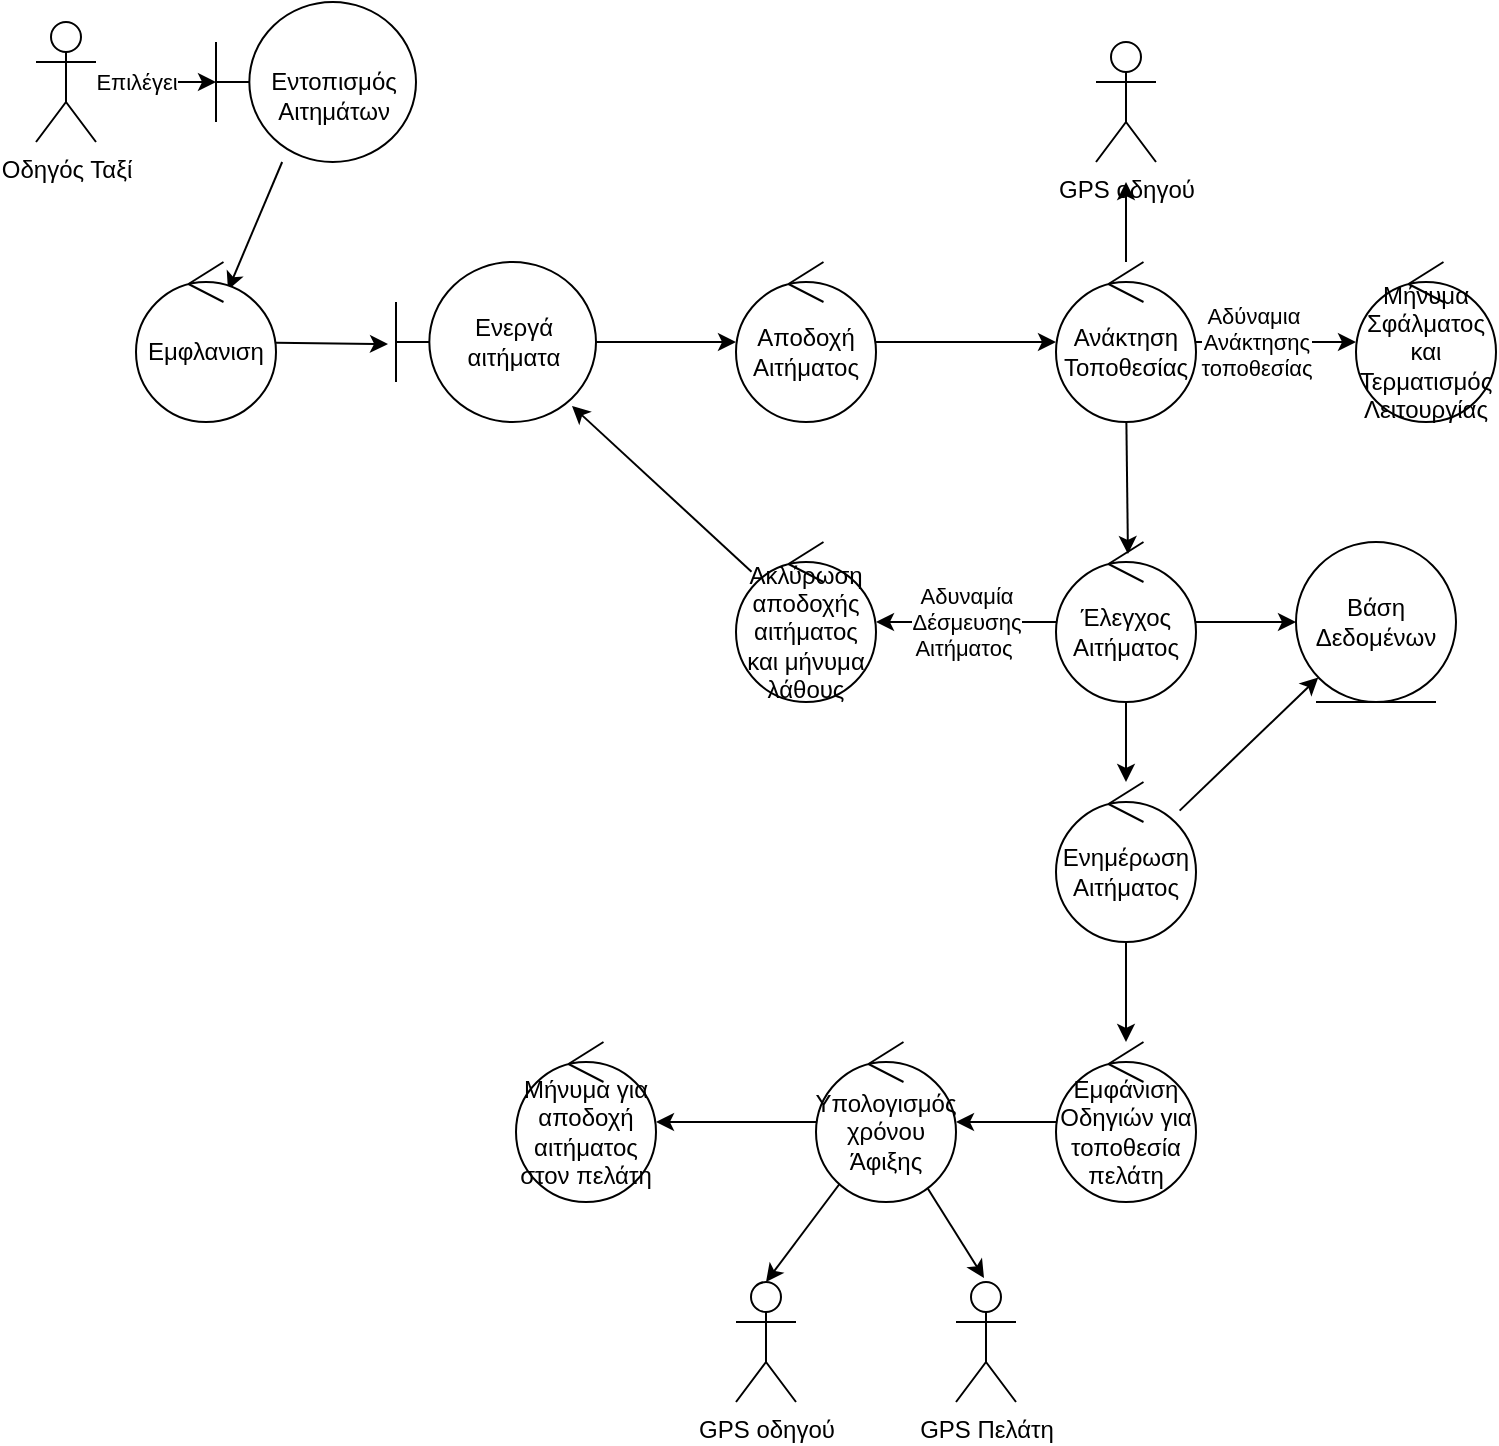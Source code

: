 <mxfile>
    <diagram id="HZ-KQJHCBMyUMtJh_XOQ" name="Page-1">
        <mxGraphModel dx="766" dy="1139" grid="1" gridSize="10" guides="1" tooltips="1" connect="1" arrows="1" fold="1" page="1" pageScale="1" pageWidth="850" pageHeight="1100" math="0" shadow="0">
            <root>
                <mxCell id="0"/>
                <mxCell id="1" parent="0"/>
                <mxCell id="35" value="" style="edgeStyle=none;html=1;" edge="1" parent="1" source="2" target="34">
                    <mxGeometry relative="1" as="geometry"/>
                </mxCell>
                <mxCell id="37" value="Επιλέγει" style="edgeLabel;html=1;align=center;verticalAlign=middle;resizable=0;points=[];" vertex="1" connectable="0" parent="35">
                    <mxGeometry x="-0.4" y="-2" relative="1" as="geometry">
                        <mxPoint x="2" y="-2" as="offset"/>
                    </mxGeometry>
                </mxCell>
                <mxCell id="2" value="Οδηγός Ταξί" style="shape=umlActor;verticalLabelPosition=bottom;verticalAlign=top;html=1;" vertex="1" parent="1">
                    <mxGeometry x="20" y="350" width="30" height="60" as="geometry"/>
                </mxCell>
                <mxCell id="6" style="edgeStyle=none;html=1;" edge="1" parent="1" source="3" target="5">
                    <mxGeometry relative="1" as="geometry"/>
                </mxCell>
                <mxCell id="3" value="Ενεργά αιτήματα" style="shape=umlBoundary;whiteSpace=wrap;html=1;" vertex="1" parent="1">
                    <mxGeometry x="200" y="470" width="100" height="80" as="geometry"/>
                </mxCell>
                <mxCell id="7" style="edgeStyle=none;html=1;" edge="1" parent="1" source="5">
                    <mxGeometry relative="1" as="geometry">
                        <mxPoint x="530" y="510" as="targetPoint"/>
                    </mxGeometry>
                </mxCell>
                <mxCell id="5" value="Αποδοχή Αιτήματος" style="ellipse;shape=umlControl;whiteSpace=wrap;html=1;" vertex="1" parent="1">
                    <mxGeometry x="370" y="470" width="70" height="80" as="geometry"/>
                </mxCell>
                <mxCell id="10" style="edgeStyle=none;html=1;entryX=0.5;entryY=1;entryDx=0;entryDy=0;" edge="1" parent="1" source="8">
                    <mxGeometry relative="1" as="geometry">
                        <mxPoint x="565" y="430" as="targetPoint"/>
                    </mxGeometry>
                </mxCell>
                <mxCell id="12" style="edgeStyle=none;html=1;entryX=0.514;entryY=0.075;entryDx=0;entryDy=0;entryPerimeter=0;" edge="1" parent="1" source="8" target="11">
                    <mxGeometry relative="1" as="geometry"/>
                </mxCell>
                <mxCell id="29" value="" style="edgeStyle=none;html=1;" edge="1" parent="1" source="8" target="28">
                    <mxGeometry relative="1" as="geometry"/>
                </mxCell>
                <mxCell id="30" value="Αδύναμια&amp;nbsp;&lt;br&gt;Ανάκτησης&lt;br&gt;τοποθεσίας" style="edgeLabel;html=1;align=center;verticalAlign=middle;resizable=0;points=[];" vertex="1" connectable="0" parent="29">
                    <mxGeometry x="-0.333" relative="1" as="geometry">
                        <mxPoint x="3" as="offset"/>
                    </mxGeometry>
                </mxCell>
                <mxCell id="8" value="Ανάκτηση Τοποθεσίας" style="ellipse;shape=umlControl;whiteSpace=wrap;html=1;" vertex="1" parent="1">
                    <mxGeometry x="530" y="470" width="70" height="80" as="geometry"/>
                </mxCell>
                <mxCell id="14" value="" style="edgeStyle=none;html=1;" edge="1" parent="1" source="11" target="13">
                    <mxGeometry relative="1" as="geometry"/>
                </mxCell>
                <mxCell id="16" value="" style="edgeStyle=none;html=1;" edge="1" parent="1" source="11" target="15">
                    <mxGeometry relative="1" as="geometry"/>
                </mxCell>
                <mxCell id="32" value="" style="edgeStyle=none;html=1;" edge="1" parent="1" source="11" target="31">
                    <mxGeometry relative="1" as="geometry">
                        <Array as="points">
                            <mxPoint x="510" y="650"/>
                        </Array>
                    </mxGeometry>
                </mxCell>
                <mxCell id="33" value="Αδυναμία &lt;br&gt;Δέσμευσης&lt;br&gt;Αιτήματος&amp;nbsp;" style="edgeLabel;html=1;align=center;verticalAlign=middle;resizable=0;points=[];" vertex="1" connectable="0" parent="32">
                    <mxGeometry relative="1" as="geometry">
                        <mxPoint as="offset"/>
                    </mxGeometry>
                </mxCell>
                <mxCell id="11" value="Έλεγχος Αιτήματος" style="ellipse;shape=umlControl;whiteSpace=wrap;html=1;" vertex="1" parent="1">
                    <mxGeometry x="530" y="610" width="70" height="80" as="geometry"/>
                </mxCell>
                <mxCell id="13" value="Βάση Δεδομένων" style="ellipse;shape=umlEntity;whiteSpace=wrap;html=1;" vertex="1" parent="1">
                    <mxGeometry x="650" y="610" width="80" height="80" as="geometry"/>
                </mxCell>
                <mxCell id="17" style="edgeStyle=none;html=1;" edge="1" parent="1" source="15" target="13">
                    <mxGeometry relative="1" as="geometry"/>
                </mxCell>
                <mxCell id="19" value="" style="edgeStyle=none;html=1;" edge="1" parent="1" source="15" target="18">
                    <mxGeometry relative="1" as="geometry"/>
                </mxCell>
                <mxCell id="15" value="Ενημέρωση Αιτήματος" style="ellipse;shape=umlControl;whiteSpace=wrap;html=1;" vertex="1" parent="1">
                    <mxGeometry x="530" y="730" width="70" height="80" as="geometry"/>
                </mxCell>
                <mxCell id="21" value="" style="edgeStyle=none;html=1;" edge="1" parent="1" source="18" target="20">
                    <mxGeometry relative="1" as="geometry"/>
                </mxCell>
                <mxCell id="18" value="Εμφάνιση Οδηγιών για τοποθεσία πελάτη" style="ellipse;shape=umlControl;whiteSpace=wrap;html=1;" vertex="1" parent="1">
                    <mxGeometry x="530" y="860" width="70" height="80" as="geometry"/>
                </mxCell>
                <mxCell id="24" style="edgeStyle=none;html=1;entryX=0.5;entryY=0;entryDx=0;entryDy=0;" edge="1" parent="1" source="20">
                    <mxGeometry relative="1" as="geometry">
                        <mxPoint x="385" y="980" as="targetPoint"/>
                    </mxGeometry>
                </mxCell>
                <mxCell id="25" style="edgeStyle=none;html=1;entryX=0.425;entryY=-0.025;entryDx=0;entryDy=0;entryPerimeter=0;" edge="1" parent="1" source="20">
                    <mxGeometry relative="1" as="geometry">
                        <mxPoint x="494" y="978" as="targetPoint"/>
                    </mxGeometry>
                </mxCell>
                <mxCell id="27" value="" style="edgeStyle=none;html=1;" edge="1" parent="1" source="20" target="26">
                    <mxGeometry relative="1" as="geometry"/>
                </mxCell>
                <mxCell id="20" value="Υπολογισμός χρόνου Άφιξης" style="ellipse;shape=umlControl;whiteSpace=wrap;html=1;" vertex="1" parent="1">
                    <mxGeometry x="410" y="860" width="70" height="80" as="geometry"/>
                </mxCell>
                <mxCell id="26" value="Μήνυμα για αποδοχή αιτήματος στον πελάτη" style="ellipse;shape=umlControl;whiteSpace=wrap;html=1;" vertex="1" parent="1">
                    <mxGeometry x="260" y="860" width="70" height="80" as="geometry"/>
                </mxCell>
                <mxCell id="28" value="Μήνυμα Σφάλματος και Τερματισμός Λειτουργίας" style="ellipse;shape=umlControl;whiteSpace=wrap;html=1;" vertex="1" parent="1">
                    <mxGeometry x="680" y="470" width="70" height="80" as="geometry"/>
                </mxCell>
                <mxCell id="41" style="edgeStyle=none;html=1;entryX=0.88;entryY=0.9;entryDx=0;entryDy=0;entryPerimeter=0;" edge="1" parent="1" source="31" target="3">
                    <mxGeometry relative="1" as="geometry"/>
                </mxCell>
                <mxCell id="31" value="Ακλύρωση αποδοχής αιτήματος και μήνυμα λάθους" style="ellipse;shape=umlControl;whiteSpace=wrap;html=1;" vertex="1" parent="1">
                    <mxGeometry x="370" y="610" width="70" height="80" as="geometry"/>
                </mxCell>
                <mxCell id="39" style="edgeStyle=none;html=1;entryX=0.657;entryY=0.175;entryDx=0;entryDy=0;entryPerimeter=0;" edge="1" parent="1" source="34" target="38">
                    <mxGeometry relative="1" as="geometry"/>
                </mxCell>
                <mxCell id="34" value="&lt;br&gt;Εντοπισμός Αιτημάτων" style="shape=umlBoundary;whiteSpace=wrap;html=1;" vertex="1" parent="1">
                    <mxGeometry x="110" y="340" width="100" height="80" as="geometry"/>
                </mxCell>
                <mxCell id="40" style="edgeStyle=none;html=1;entryX=-0.04;entryY=0.513;entryDx=0;entryDy=0;entryPerimeter=0;" edge="1" parent="1" source="38" target="3">
                    <mxGeometry relative="1" as="geometry"/>
                </mxCell>
                <mxCell id="38" value="Εμφλανιση" style="ellipse;shape=umlControl;whiteSpace=wrap;html=1;" vertex="1" parent="1">
                    <mxGeometry x="70" y="470" width="70" height="80" as="geometry"/>
                </mxCell>
                <mxCell id="43" value="GPS Πελάτη" style="shape=umlActor;verticalLabelPosition=bottom;verticalAlign=top;html=1;" vertex="1" parent="1">
                    <mxGeometry x="480" y="980" width="30" height="60" as="geometry"/>
                </mxCell>
                <mxCell id="44" value="GPS οδηγού" style="shape=umlActor;verticalLabelPosition=bottom;verticalAlign=top;html=1;" vertex="1" parent="1">
                    <mxGeometry x="370" y="980" width="30" height="60" as="geometry"/>
                </mxCell>
                <mxCell id="45" value="GPS οδηγού" style="shape=umlActor;verticalLabelPosition=bottom;verticalAlign=top;html=1;" vertex="1" parent="1">
                    <mxGeometry x="550" y="360" width="30" height="60" as="geometry"/>
                </mxCell>
            </root>
        </mxGraphModel>
    </diagram>
</mxfile>